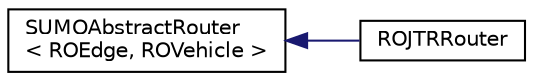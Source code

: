 digraph "Graphical Class Hierarchy"
{
  edge [fontname="Helvetica",fontsize="10",labelfontname="Helvetica",labelfontsize="10"];
  node [fontname="Helvetica",fontsize="10",shape=record];
  rankdir="LR";
  Node0 [label="SUMOAbstractRouter\l\< ROEdge, ROVehicle \>",height=0.2,width=0.4,color="black", fillcolor="white", style="filled",URL="$d2/d23/class_s_u_m_o_abstract_router.html"];
  Node0 -> Node1 [dir="back",color="midnightblue",fontsize="10",style="solid",fontname="Helvetica"];
  Node1 [label="ROJTRRouter",height=0.2,width=0.4,color="black", fillcolor="white", style="filled",URL="$df/d76/class_r_o_j_t_r_router.html",tooltip="Computes routes using junction turning percentages. "];
}

